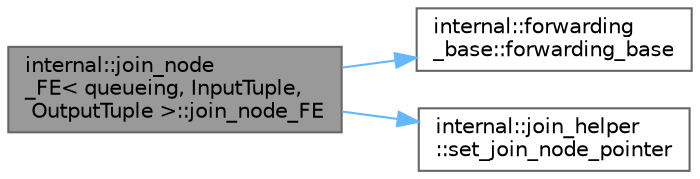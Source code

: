 digraph "internal::join_node_FE&lt; queueing, InputTuple, OutputTuple &gt;::join_node_FE"
{
 // LATEX_PDF_SIZE
  bgcolor="transparent";
  edge [fontname=Helvetica,fontsize=10,labelfontname=Helvetica,labelfontsize=10];
  node [fontname=Helvetica,fontsize=10,shape=box,height=0.2,width=0.4];
  rankdir="LR";
  Node1 [id="Node000001",label="internal::join_node\l_FE\< queueing, InputTuple,\l OutputTuple \>::join_node_FE",height=0.2,width=0.4,color="gray40", fillcolor="grey60", style="filled", fontcolor="black",tooltip=" "];
  Node1 -> Node2 [id="edge3_Node000001_Node000002",color="steelblue1",style="solid",tooltip=" "];
  Node2 [id="Node000002",label="internal::forwarding\l_base::forwarding_base",height=0.2,width=0.4,color="grey40", fillcolor="white", style="filled",URL="$structinternal_1_1forwarding__base.html#ae62a648f3b75702457766b956ef42e52",tooltip=" "];
  Node1 -> Node3 [id="edge4_Node000001_Node000003",color="steelblue1",style="solid",tooltip=" "];
  Node3 [id="Node000003",label="internal::join_helper\l::set_join_node_pointer",height=0.2,width=0.4,color="grey40", fillcolor="white", style="filled",URL="$structinternal_1_1join__helper.html#a86aa13569a535b1aa6c74f28ca627409",tooltip=" "];
}
